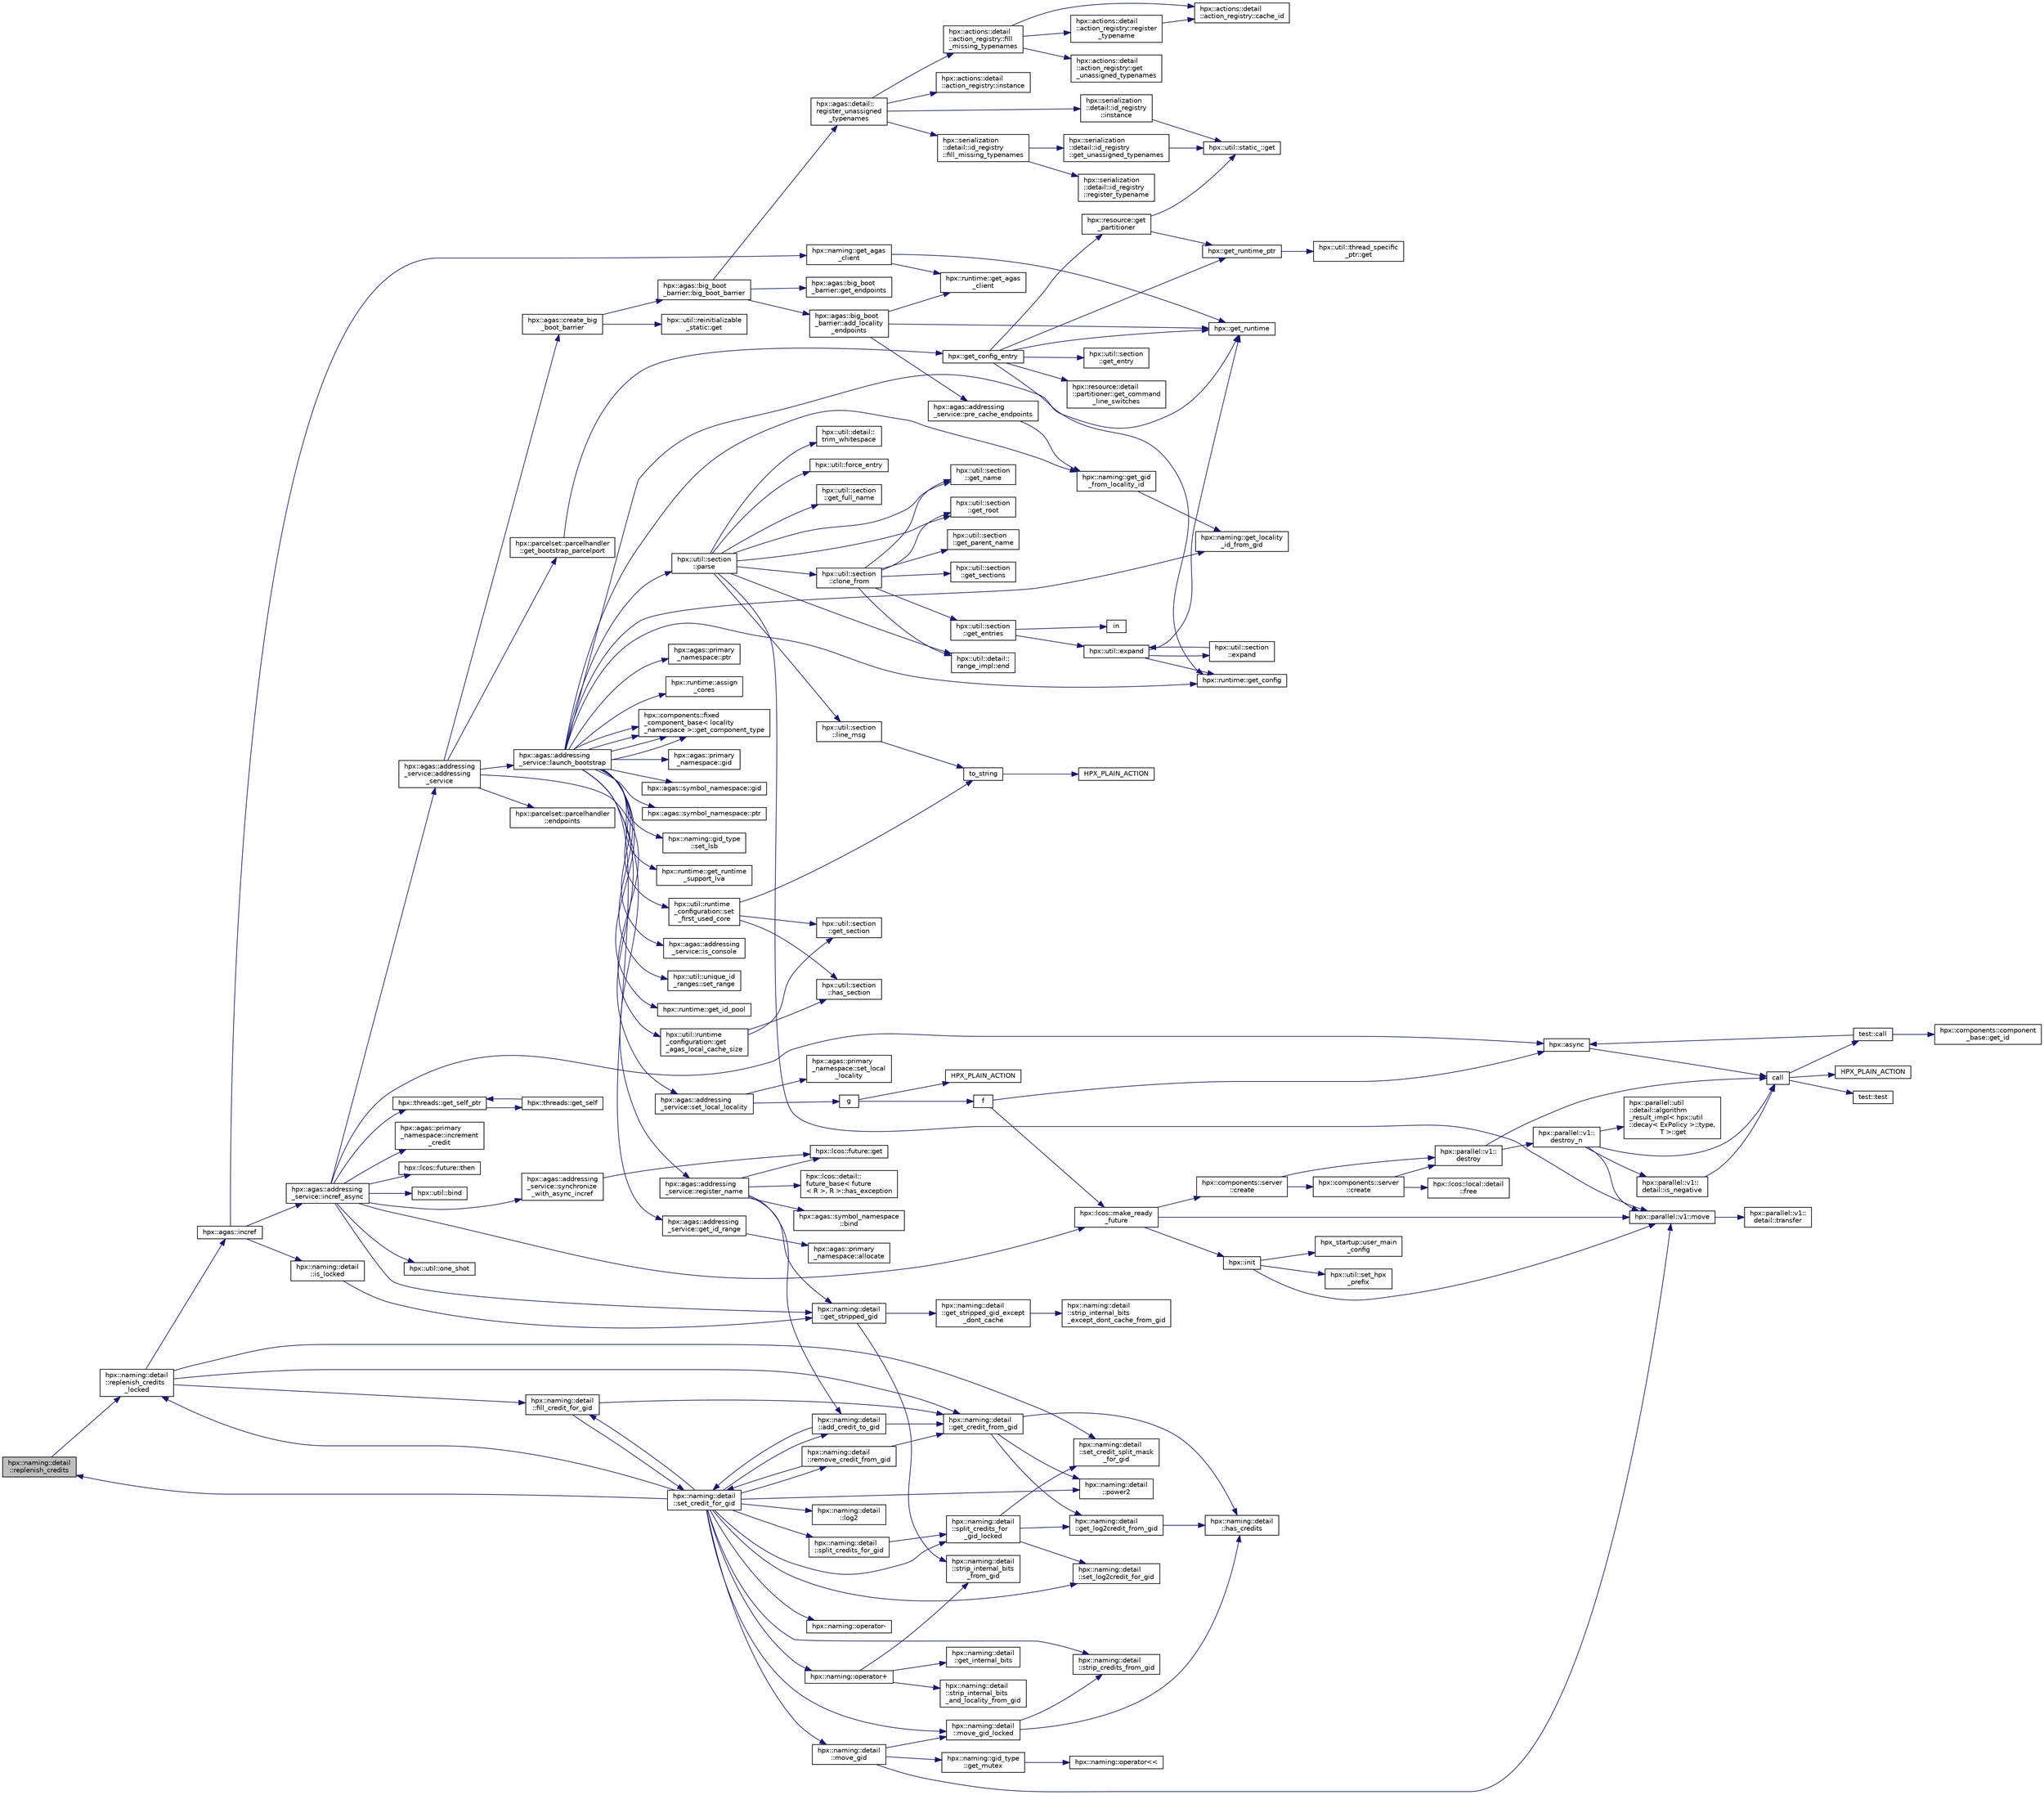 digraph "hpx::naming::detail::replenish_credits"
{
  edge [fontname="Helvetica",fontsize="10",labelfontname="Helvetica",labelfontsize="10"];
  node [fontname="Helvetica",fontsize="10",shape=record];
  rankdir="LR";
  Node2553 [label="hpx::naming::detail\l::replenish_credits",height=0.2,width=0.4,color="black", fillcolor="grey75", style="filled", fontcolor="black"];
  Node2553 -> Node2554 [color="midnightblue",fontsize="10",style="solid",fontname="Helvetica"];
  Node2554 [label="hpx::naming::detail\l::replenish_credits\l_locked",height=0.2,width=0.4,color="black", fillcolor="white", style="filled",URL="$d5/d18/namespacehpx_1_1naming_1_1detail.html#a011ed4fa9a2f4d4319adc54943fa03d6"];
  Node2554 -> Node2555 [color="midnightblue",fontsize="10",style="solid",fontname="Helvetica"];
  Node2555 [label="hpx::naming::detail\l::get_credit_from_gid",height=0.2,width=0.4,color="black", fillcolor="white", style="filled",URL="$d5/d18/namespacehpx_1_1naming_1_1detail.html#ae3d27efe8c838d79e29020ed7c9fa25f"];
  Node2555 -> Node2556 [color="midnightblue",fontsize="10",style="solid",fontname="Helvetica"];
  Node2556 [label="hpx::naming::detail\l::has_credits",height=0.2,width=0.4,color="black", fillcolor="white", style="filled",URL="$d5/d18/namespacehpx_1_1naming_1_1detail.html#afb823cf706d95f298c25af22fe39653b"];
  Node2555 -> Node2557 [color="midnightblue",fontsize="10",style="solid",fontname="Helvetica"];
  Node2557 [label="hpx::naming::detail\l::power2",height=0.2,width=0.4,color="black", fillcolor="white", style="filled",URL="$d5/d18/namespacehpx_1_1naming_1_1detail.html#a084e318ac378f38778c0696da8cbdaac"];
  Node2555 -> Node2558 [color="midnightblue",fontsize="10",style="solid",fontname="Helvetica"];
  Node2558 [label="hpx::naming::detail\l::get_log2credit_from_gid",height=0.2,width=0.4,color="black", fillcolor="white", style="filled",URL="$d5/d18/namespacehpx_1_1naming_1_1detail.html#a65b5a75f9576e0c15d372d20f0ed37d0"];
  Node2558 -> Node2556 [color="midnightblue",fontsize="10",style="solid",fontname="Helvetica"];
  Node2554 -> Node2559 [color="midnightblue",fontsize="10",style="solid",fontname="Helvetica"];
  Node2559 [label="hpx::naming::detail\l::fill_credit_for_gid",height=0.2,width=0.4,color="black", fillcolor="white", style="filled",URL="$d5/d18/namespacehpx_1_1naming_1_1detail.html#a3ec890e6a5b5c8fbd21b11dfe7e50352"];
  Node2559 -> Node2555 [color="midnightblue",fontsize="10",style="solid",fontname="Helvetica"];
  Node2559 -> Node2560 [color="midnightblue",fontsize="10",style="solid",fontname="Helvetica"];
  Node2560 [label="hpx::naming::detail\l::set_credit_for_gid",height=0.2,width=0.4,color="black", fillcolor="white", style="filled",URL="$d5/d18/namespacehpx_1_1naming_1_1detail.html#a87703193ff814a4e1c912e98e655ec51"];
  Node2560 -> Node2561 [color="midnightblue",fontsize="10",style="solid",fontname="Helvetica"];
  Node2561 [label="hpx::naming::detail\l::log2",height=0.2,width=0.4,color="black", fillcolor="white", style="filled",URL="$d5/d18/namespacehpx_1_1naming_1_1detail.html#a10b972e46f78f4f24d7843d6f8554b5b"];
  Node2560 -> Node2557 [color="midnightblue",fontsize="10",style="solid",fontname="Helvetica"];
  Node2560 -> Node2562 [color="midnightblue",fontsize="10",style="solid",fontname="Helvetica"];
  Node2562 [label="hpx::naming::detail\l::set_log2credit_for_gid",height=0.2,width=0.4,color="black", fillcolor="white", style="filled",URL="$d5/d18/namespacehpx_1_1naming_1_1detail.html#ac466e44115ff62134192cea0735b147e"];
  Node2560 -> Node2563 [color="midnightblue",fontsize="10",style="solid",fontname="Helvetica"];
  Node2563 [label="hpx::naming::detail\l::strip_credits_from_gid",height=0.2,width=0.4,color="black", fillcolor="white", style="filled",URL="$d5/d18/namespacehpx_1_1naming_1_1detail.html#a422b12b60e5f7844b224dd68cf8cae8e"];
  Node2560 -> Node2564 [color="midnightblue",fontsize="10",style="solid",fontname="Helvetica"];
  Node2564 [label="hpx::naming::detail\l::add_credit_to_gid",height=0.2,width=0.4,color="black", fillcolor="white", style="filled",URL="$d5/d18/namespacehpx_1_1naming_1_1detail.html#ab13848a91587535a393be4def980e832"];
  Node2564 -> Node2555 [color="midnightblue",fontsize="10",style="solid",fontname="Helvetica"];
  Node2564 -> Node2560 [color="midnightblue",fontsize="10",style="solid",fontname="Helvetica"];
  Node2560 -> Node2565 [color="midnightblue",fontsize="10",style="solid",fontname="Helvetica"];
  Node2565 [label="hpx::naming::detail\l::remove_credit_from_gid",height=0.2,width=0.4,color="black", fillcolor="white", style="filled",URL="$d5/d18/namespacehpx_1_1naming_1_1detail.html#a3ccb4b028c2c757c0fabdfe58ac07e47"];
  Node2565 -> Node2555 [color="midnightblue",fontsize="10",style="solid",fontname="Helvetica"];
  Node2565 -> Node2560 [color="midnightblue",fontsize="10",style="solid",fontname="Helvetica"];
  Node2560 -> Node2559 [color="midnightblue",fontsize="10",style="solid",fontname="Helvetica"];
  Node2560 -> Node2566 [color="midnightblue",fontsize="10",style="solid",fontname="Helvetica"];
  Node2566 [label="hpx::naming::detail\l::move_gid",height=0.2,width=0.4,color="black", fillcolor="white", style="filled",URL="$d5/d18/namespacehpx_1_1naming_1_1detail.html#aade6b5eb4f9361377b0a427cd8bffdca"];
  Node2566 -> Node2567 [color="midnightblue",fontsize="10",style="solid",fontname="Helvetica"];
  Node2567 [label="hpx::naming::gid_type\l::get_mutex",height=0.2,width=0.4,color="black", fillcolor="white", style="filled",URL="$d3/d67/structhpx_1_1naming_1_1gid__type.html#a25f1f7d247b4ec6e77e577400bbbc18f"];
  Node2567 -> Node2568 [color="midnightblue",fontsize="10",style="solid",fontname="Helvetica"];
  Node2568 [label="hpx::naming::operator\<\<",height=0.2,width=0.4,color="black", fillcolor="white", style="filled",URL="$d4/dc9/namespacehpx_1_1naming.html#ad9103d927583be9fcc218e045ad2a6e6"];
  Node2566 -> Node2569 [color="midnightblue",fontsize="10",style="solid",fontname="Helvetica"];
  Node2569 [label="hpx::naming::detail\l::move_gid_locked",height=0.2,width=0.4,color="black", fillcolor="white", style="filled",URL="$d5/d18/namespacehpx_1_1naming_1_1detail.html#ade50f3a7ea7970594a107017d9781f45"];
  Node2569 -> Node2556 [color="midnightblue",fontsize="10",style="solid",fontname="Helvetica"];
  Node2569 -> Node2563 [color="midnightblue",fontsize="10",style="solid",fontname="Helvetica"];
  Node2566 -> Node2570 [color="midnightblue",fontsize="10",style="solid",fontname="Helvetica"];
  Node2570 [label="hpx::parallel::v1::move",height=0.2,width=0.4,color="black", fillcolor="white", style="filled",URL="$db/db9/namespacehpx_1_1parallel_1_1v1.html#aa7c4ede081ce786c9d1eb1adff495cfc"];
  Node2570 -> Node2571 [color="midnightblue",fontsize="10",style="solid",fontname="Helvetica"];
  Node2571 [label="hpx::parallel::v1::\ldetail::transfer",height=0.2,width=0.4,color="black", fillcolor="white", style="filled",URL="$d2/ddd/namespacehpx_1_1parallel_1_1v1_1_1detail.html#ab1b56a05e1885ca7cc7ffa1804dd2f3c"];
  Node2560 -> Node2569 [color="midnightblue",fontsize="10",style="solid",fontname="Helvetica"];
  Node2560 -> Node2553 [color="midnightblue",fontsize="10",style="solid",fontname="Helvetica"];
  Node2560 -> Node2554 [color="midnightblue",fontsize="10",style="solid",fontname="Helvetica"];
  Node2560 -> Node2572 [color="midnightblue",fontsize="10",style="solid",fontname="Helvetica"];
  Node2572 [label="hpx::naming::detail\l::split_credits_for_gid",height=0.2,width=0.4,color="black", fillcolor="white", style="filled",URL="$d5/d18/namespacehpx_1_1naming_1_1detail.html#ab2f9863a9fdf1ca9b7990f6005b912be"];
  Node2572 -> Node2573 [color="midnightblue",fontsize="10",style="solid",fontname="Helvetica"];
  Node2573 [label="hpx::naming::detail\l::split_credits_for\l_gid_locked",height=0.2,width=0.4,color="black", fillcolor="white", style="filled",URL="$d5/d18/namespacehpx_1_1naming_1_1detail.html#a66dfb706e0b0fe738646b762b2b5403b"];
  Node2573 -> Node2558 [color="midnightblue",fontsize="10",style="solid",fontname="Helvetica"];
  Node2573 -> Node2562 [color="midnightblue",fontsize="10",style="solid",fontname="Helvetica"];
  Node2573 -> Node2574 [color="midnightblue",fontsize="10",style="solid",fontname="Helvetica"];
  Node2574 [label="hpx::naming::detail\l::set_credit_split_mask\l_for_gid",height=0.2,width=0.4,color="black", fillcolor="white", style="filled",URL="$d5/d18/namespacehpx_1_1naming_1_1detail.html#a514fb4fd603d267bd438c27ea2fb1e7d"];
  Node2560 -> Node2573 [color="midnightblue",fontsize="10",style="solid",fontname="Helvetica"];
  Node2560 -> Node2575 [color="midnightblue",fontsize="10",style="solid",fontname="Helvetica"];
  Node2575 [label="hpx::naming::operator+",height=0.2,width=0.4,color="black", fillcolor="white", style="filled",URL="$d4/dc9/namespacehpx_1_1naming.html#a6c9fa9568261a3b3fe63b13ecc15d928"];
  Node2575 -> Node2576 [color="midnightblue",fontsize="10",style="solid",fontname="Helvetica"];
  Node2576 [label="hpx::naming::detail\l::get_internal_bits",height=0.2,width=0.4,color="black", fillcolor="white", style="filled",URL="$d5/d18/namespacehpx_1_1naming_1_1detail.html#aa8ae6c0e2110d45ea7deb7874f447860"];
  Node2575 -> Node2577 [color="midnightblue",fontsize="10",style="solid",fontname="Helvetica"];
  Node2577 [label="hpx::naming::detail\l::strip_internal_bits\l_from_gid",height=0.2,width=0.4,color="black", fillcolor="white", style="filled",URL="$d5/d18/namespacehpx_1_1naming_1_1detail.html#a95cca4d4bc82a9da3e804b225b03dfaf"];
  Node2575 -> Node2578 [color="midnightblue",fontsize="10",style="solid",fontname="Helvetica"];
  Node2578 [label="hpx::naming::detail\l::strip_internal_bits\l_and_locality_from_gid",height=0.2,width=0.4,color="black", fillcolor="white", style="filled",URL="$d5/d18/namespacehpx_1_1naming_1_1detail.html#ab1bd7017282cf07702a1ab3746c6a3ec"];
  Node2560 -> Node2579 [color="midnightblue",fontsize="10",style="solid",fontname="Helvetica"];
  Node2579 [label="hpx::naming::operator-",height=0.2,width=0.4,color="black", fillcolor="white", style="filled",URL="$d4/dc9/namespacehpx_1_1naming.html#ae025c74c340eec07415cb2d8de8e4fc6"];
  Node2554 -> Node2574 [color="midnightblue",fontsize="10",style="solid",fontname="Helvetica"];
  Node2554 -> Node2580 [color="midnightblue",fontsize="10",style="solid",fontname="Helvetica"];
  Node2580 [label="hpx::agas::incref",height=0.2,width=0.4,color="black", fillcolor="white", style="filled",URL="$dc/d54/namespacehpx_1_1agas.html#aad81d2ea721c1a5692e243ef07bf164f"];
  Node2580 -> Node2581 [color="midnightblue",fontsize="10",style="solid",fontname="Helvetica"];
  Node2581 [label="hpx::naming::detail\l::is_locked",height=0.2,width=0.4,color="black", fillcolor="white", style="filled",URL="$d5/d18/namespacehpx_1_1naming_1_1detail.html#a721ab5a11bd11a37b0c905ea3fe0a6d7"];
  Node2581 -> Node2582 [color="midnightblue",fontsize="10",style="solid",fontname="Helvetica"];
  Node2582 [label="hpx::naming::detail\l::get_stripped_gid",height=0.2,width=0.4,color="black", fillcolor="white", style="filled",URL="$d5/d18/namespacehpx_1_1naming_1_1detail.html#ad3a849cb7ebd5dccf9aefadccc21dd89"];
  Node2582 -> Node2577 [color="midnightblue",fontsize="10",style="solid",fontname="Helvetica"];
  Node2582 -> Node2583 [color="midnightblue",fontsize="10",style="solid",fontname="Helvetica"];
  Node2583 [label="hpx::naming::detail\l::get_stripped_gid_except\l_dont_cache",height=0.2,width=0.4,color="black", fillcolor="white", style="filled",URL="$d5/d18/namespacehpx_1_1naming_1_1detail.html#a1ab848588112d0f7fac377a15692c9cc"];
  Node2583 -> Node2584 [color="midnightblue",fontsize="10",style="solid",fontname="Helvetica"];
  Node2584 [label="hpx::naming::detail\l::strip_internal_bits\l_except_dont_cache_from_gid",height=0.2,width=0.4,color="black", fillcolor="white", style="filled",URL="$d5/d18/namespacehpx_1_1naming_1_1detail.html#aabeb51a92376c6bfb9cf31bf9ff0c4cc"];
  Node2580 -> Node2585 [color="midnightblue",fontsize="10",style="solid",fontname="Helvetica"];
  Node2585 [label="hpx::naming::get_agas\l_client",height=0.2,width=0.4,color="black", fillcolor="white", style="filled",URL="$d4/dc9/namespacehpx_1_1naming.html#a0408fffd5d34b620712a801b0ae3b032"];
  Node2585 -> Node2586 [color="midnightblue",fontsize="10",style="solid",fontname="Helvetica"];
  Node2586 [label="hpx::get_runtime",height=0.2,width=0.4,color="black", fillcolor="white", style="filled",URL="$d8/d83/namespacehpx.html#aef902cc6c7dd3b9fbadf34d1e850a070"];
  Node2585 -> Node2587 [color="midnightblue",fontsize="10",style="solid",fontname="Helvetica"];
  Node2587 [label="hpx::runtime::get_agas\l_client",height=0.2,width=0.4,color="black", fillcolor="white", style="filled",URL="$d0/d7b/classhpx_1_1runtime.html#aeb5dddd30d6b9861669af8ad44d1a96a"];
  Node2580 -> Node2588 [color="midnightblue",fontsize="10",style="solid",fontname="Helvetica"];
  Node2588 [label="hpx::agas::addressing\l_service::incref_async",height=0.2,width=0.4,color="black", fillcolor="white", style="filled",URL="$db/d58/structhpx_1_1agas_1_1addressing__service.html#adae9df2634cf648f129f203c3678c1c1",tooltip="Increment the global reference count for the given id. "];
  Node2588 -> Node2582 [color="midnightblue",fontsize="10",style="solid",fontname="Helvetica"];
  Node2588 -> Node2589 [color="midnightblue",fontsize="10",style="solid",fontname="Helvetica"];
  Node2589 [label="hpx::threads::get_self_ptr",height=0.2,width=0.4,color="black", fillcolor="white", style="filled",URL="$d7/d28/namespacehpx_1_1threads.html#a22877ae347ad884cde3a51397dad6c53"];
  Node2589 -> Node2590 [color="midnightblue",fontsize="10",style="solid",fontname="Helvetica"];
  Node2590 [label="hpx::threads::get_self",height=0.2,width=0.4,color="black", fillcolor="white", style="filled",URL="$d7/d28/namespacehpx_1_1threads.html#a07daf4d6d29233f20d66d41ab7b5b8e8"];
  Node2590 -> Node2589 [color="midnightblue",fontsize="10",style="solid",fontname="Helvetica"];
  Node2588 -> Node2591 [color="midnightblue",fontsize="10",style="solid",fontname="Helvetica"];
  Node2591 [label="hpx::agas::addressing\l_service::addressing\l_service",height=0.2,width=0.4,color="black", fillcolor="white", style="filled",URL="$db/d58/structhpx_1_1agas_1_1addressing__service.html#a4cd885b12c530009f44f7372c197d54f"];
  Node2591 -> Node2592 [color="midnightblue",fontsize="10",style="solid",fontname="Helvetica"];
  Node2592 [label="hpx::util::runtime\l_configuration::get\l_agas_local_cache_size",height=0.2,width=0.4,color="black", fillcolor="white", style="filled",URL="$d8/d70/classhpx_1_1util_1_1runtime__configuration.html#a5fc409d10bc5e063fde7992fb2d8eefe"];
  Node2592 -> Node2593 [color="midnightblue",fontsize="10",style="solid",fontname="Helvetica"];
  Node2593 [label="hpx::util::section\l::has_section",height=0.2,width=0.4,color="black", fillcolor="white", style="filled",URL="$dd/de4/classhpx_1_1util_1_1section.html#a2ef0091925e5c2e3fda235bff644cdb4"];
  Node2592 -> Node2594 [color="midnightblue",fontsize="10",style="solid",fontname="Helvetica"];
  Node2594 [label="hpx::util::section\l::get_section",height=0.2,width=0.4,color="black", fillcolor="white", style="filled",URL="$dd/de4/classhpx_1_1util_1_1section.html#a3506cc01fb5453b2176f4747352c5517"];
  Node2591 -> Node2595 [color="midnightblue",fontsize="10",style="solid",fontname="Helvetica"];
  Node2595 [label="hpx::parcelset::parcelhandler\l::get_bootstrap_parcelport",height=0.2,width=0.4,color="black", fillcolor="white", style="filled",URL="$d4/d2f/classhpx_1_1parcelset_1_1parcelhandler.html#aac412291f000080f2496f288b97b7859"];
  Node2595 -> Node2596 [color="midnightblue",fontsize="10",style="solid",fontname="Helvetica"];
  Node2596 [label="hpx::get_config_entry",height=0.2,width=0.4,color="black", fillcolor="white", style="filled",URL="$d8/d83/namespacehpx.html#a097240e6744bc8905f708932da401835",tooltip="Retrieve the string value of a configuration entry given by key. "];
  Node2596 -> Node2597 [color="midnightblue",fontsize="10",style="solid",fontname="Helvetica"];
  Node2597 [label="hpx::get_runtime_ptr",height=0.2,width=0.4,color="black", fillcolor="white", style="filled",URL="$d8/d83/namespacehpx.html#af29daf2bb3e01b4d6495a1742b6cce64"];
  Node2597 -> Node2598 [color="midnightblue",fontsize="10",style="solid",fontname="Helvetica"];
  Node2598 [label="hpx::util::thread_specific\l_ptr::get",height=0.2,width=0.4,color="black", fillcolor="white", style="filled",URL="$d4/d4c/structhpx_1_1util_1_1thread__specific__ptr.html#a3b27d8520710478aa41d1f74206bdba9"];
  Node2596 -> Node2586 [color="midnightblue",fontsize="10",style="solid",fontname="Helvetica"];
  Node2596 -> Node2599 [color="midnightblue",fontsize="10",style="solid",fontname="Helvetica"];
  Node2599 [label="hpx::runtime::get_config",height=0.2,width=0.4,color="black", fillcolor="white", style="filled",URL="$d0/d7b/classhpx_1_1runtime.html#a0bfe0241e54b1fe1dd4ec181d944de43",tooltip="access configuration information "];
  Node2596 -> Node2600 [color="midnightblue",fontsize="10",style="solid",fontname="Helvetica"];
  Node2600 [label="hpx::util::section\l::get_entry",height=0.2,width=0.4,color="black", fillcolor="white", style="filled",URL="$dd/de4/classhpx_1_1util_1_1section.html#a02ac2ca2a4490347405dec03df46af88"];
  Node2596 -> Node2601 [color="midnightblue",fontsize="10",style="solid",fontname="Helvetica"];
  Node2601 [label="hpx::resource::get\l_partitioner",height=0.2,width=0.4,color="black", fillcolor="white", style="filled",URL="$dd/da5/namespacehpx_1_1resource.html#af91354c369d9a22a00581d6b6da7d0ee"];
  Node2601 -> Node2602 [color="midnightblue",fontsize="10",style="solid",fontname="Helvetica"];
  Node2602 [label="hpx::util::static_::get",height=0.2,width=0.4,color="black", fillcolor="white", style="filled",URL="$d3/dbb/structhpx_1_1util_1_1static__.html#a2967c633948a3bf17a3b5405ef5a8318"];
  Node2601 -> Node2597 [color="midnightblue",fontsize="10",style="solid",fontname="Helvetica"];
  Node2596 -> Node2603 [color="midnightblue",fontsize="10",style="solid",fontname="Helvetica"];
  Node2603 [label="hpx::resource::detail\l::partitioner::get_command\l_line_switches",height=0.2,width=0.4,color="black", fillcolor="white", style="filled",URL="$d0/dab/classhpx_1_1resource_1_1detail_1_1partitioner.html#a16fe01dd59b2c89bd556788b5713522e"];
  Node2591 -> Node2604 [color="midnightblue",fontsize="10",style="solid",fontname="Helvetica"];
  Node2604 [label="hpx::agas::create_big\l_boot_barrier",height=0.2,width=0.4,color="black", fillcolor="white", style="filled",URL="$dc/d54/namespacehpx_1_1agas.html#a272f64deb448ea9613501a5b3458a57f"];
  Node2604 -> Node2605 [color="midnightblue",fontsize="10",style="solid",fontname="Helvetica"];
  Node2605 [label="hpx::util::reinitializable\l_static::get",height=0.2,width=0.4,color="black", fillcolor="white", style="filled",URL="$d2/db7/structhpx_1_1util_1_1reinitializable__static.html#a2c616d22a193ed9d3b0b58d4203b3809"];
  Node2604 -> Node2606 [color="midnightblue",fontsize="10",style="solid",fontname="Helvetica"];
  Node2606 [label="hpx::agas::big_boot\l_barrier::big_boot_barrier",height=0.2,width=0.4,color="black", fillcolor="white", style="filled",URL="$d8/db6/structhpx_1_1agas_1_1big__boot__barrier.html#ab00f39b77e1ae054dddeab796ac49a07"];
  Node2606 -> Node2607 [color="midnightblue",fontsize="10",style="solid",fontname="Helvetica"];
  Node2607 [label="hpx::agas::detail::\lregister_unassigned\l_typenames",height=0.2,width=0.4,color="black", fillcolor="white", style="filled",URL="$dd/dd0/namespacehpx_1_1agas_1_1detail.html#a69a4d9fbe321b26f2eeeacaae98c05bb"];
  Node2607 -> Node2608 [color="midnightblue",fontsize="10",style="solid",fontname="Helvetica"];
  Node2608 [label="hpx::serialization\l::detail::id_registry\l::instance",height=0.2,width=0.4,color="black", fillcolor="white", style="filled",URL="$dc/d9a/classhpx_1_1serialization_1_1detail_1_1id__registry.html#ab5118609f28337b2a71e7ac63399a2dc"];
  Node2608 -> Node2602 [color="midnightblue",fontsize="10",style="solid",fontname="Helvetica"];
  Node2607 -> Node2609 [color="midnightblue",fontsize="10",style="solid",fontname="Helvetica"];
  Node2609 [label="hpx::serialization\l::detail::id_registry\l::fill_missing_typenames",height=0.2,width=0.4,color="black", fillcolor="white", style="filled",URL="$dc/d9a/classhpx_1_1serialization_1_1detail_1_1id__registry.html#a80cd98a900de5a5347cf51ab710ed1be"];
  Node2609 -> Node2610 [color="midnightblue",fontsize="10",style="solid",fontname="Helvetica"];
  Node2610 [label="hpx::serialization\l::detail::id_registry\l::get_unassigned_typenames",height=0.2,width=0.4,color="black", fillcolor="white", style="filled",URL="$dc/d9a/classhpx_1_1serialization_1_1detail_1_1id__registry.html#a667f38001517e0031e3421b1f6719baf"];
  Node2610 -> Node2602 [color="midnightblue",fontsize="10",style="solid",fontname="Helvetica"];
  Node2609 -> Node2611 [color="midnightblue",fontsize="10",style="solid",fontname="Helvetica"];
  Node2611 [label="hpx::serialization\l::detail::id_registry\l::register_typename",height=0.2,width=0.4,color="black", fillcolor="white", style="filled",URL="$dc/d9a/classhpx_1_1serialization_1_1detail_1_1id__registry.html#a3ecf46288bd104ca800605842a269fd6"];
  Node2607 -> Node2612 [color="midnightblue",fontsize="10",style="solid",fontname="Helvetica"];
  Node2612 [label="hpx::actions::detail\l::action_registry::instance",height=0.2,width=0.4,color="black", fillcolor="white", style="filled",URL="$d6/d07/structhpx_1_1actions_1_1detail_1_1action__registry.html#a4d8a8074f8a91fdc5a62e8067ef6472c"];
  Node2607 -> Node2613 [color="midnightblue",fontsize="10",style="solid",fontname="Helvetica"];
  Node2613 [label="hpx::actions::detail\l::action_registry::fill\l_missing_typenames",height=0.2,width=0.4,color="black", fillcolor="white", style="filled",URL="$d6/d07/structhpx_1_1actions_1_1detail_1_1action__registry.html#ad0b2659af6636d76d4b39d64eac81e3c"];
  Node2613 -> Node2614 [color="midnightblue",fontsize="10",style="solid",fontname="Helvetica"];
  Node2614 [label="hpx::actions::detail\l::action_registry::get\l_unassigned_typenames",height=0.2,width=0.4,color="black", fillcolor="white", style="filled",URL="$d6/d07/structhpx_1_1actions_1_1detail_1_1action__registry.html#a5216619c74ba5ee2d7a82626fe3f42cd"];
  Node2613 -> Node2615 [color="midnightblue",fontsize="10",style="solid",fontname="Helvetica"];
  Node2615 [label="hpx::actions::detail\l::action_registry::register\l_typename",height=0.2,width=0.4,color="black", fillcolor="white", style="filled",URL="$d6/d07/structhpx_1_1actions_1_1detail_1_1action__registry.html#a7352d14b8ad4d97a880c8ff247f0e04a"];
  Node2615 -> Node2616 [color="midnightblue",fontsize="10",style="solid",fontname="Helvetica"];
  Node2616 [label="hpx::actions::detail\l::action_registry::cache_id",height=0.2,width=0.4,color="black", fillcolor="white", style="filled",URL="$d6/d07/structhpx_1_1actions_1_1detail_1_1action__registry.html#a241539d91aa05a0cb41e6949b4f7ffb6"];
  Node2613 -> Node2616 [color="midnightblue",fontsize="10",style="solid",fontname="Helvetica"];
  Node2606 -> Node2617 [color="midnightblue",fontsize="10",style="solid",fontname="Helvetica"];
  Node2617 [label="hpx::agas::big_boot\l_barrier::add_locality\l_endpoints",height=0.2,width=0.4,color="black", fillcolor="white", style="filled",URL="$d8/db6/structhpx_1_1agas_1_1big__boot__barrier.html#aedb4d5066f5ee188b4b2e7476bde8f35"];
  Node2617 -> Node2586 [color="midnightblue",fontsize="10",style="solid",fontname="Helvetica"];
  Node2617 -> Node2587 [color="midnightblue",fontsize="10",style="solid",fontname="Helvetica"];
  Node2617 -> Node2618 [color="midnightblue",fontsize="10",style="solid",fontname="Helvetica"];
  Node2618 [label="hpx::agas::addressing\l_service::pre_cache_endpoints",height=0.2,width=0.4,color="black", fillcolor="white", style="filled",URL="$db/d58/structhpx_1_1agas_1_1addressing__service.html#a9384e7f70c49705ea11e55718c144ee4"];
  Node2618 -> Node2619 [color="midnightblue",fontsize="10",style="solid",fontname="Helvetica"];
  Node2619 [label="hpx::naming::get_gid\l_from_locality_id",height=0.2,width=0.4,color="black", fillcolor="white", style="filled",URL="$d4/dc9/namespacehpx_1_1naming.html#ae50a3ecdb5854b6a25a556ebc9830541"];
  Node2619 -> Node2620 [color="midnightblue",fontsize="10",style="solid",fontname="Helvetica"];
  Node2620 [label="hpx::naming::get_locality\l_id_from_gid",height=0.2,width=0.4,color="black", fillcolor="white", style="filled",URL="$d4/dc9/namespacehpx_1_1naming.html#a7fd43037784560bd04fda9b49e33529f"];
  Node2606 -> Node2621 [color="midnightblue",fontsize="10",style="solid",fontname="Helvetica"];
  Node2621 [label="hpx::agas::big_boot\l_barrier::get_endpoints",height=0.2,width=0.4,color="black", fillcolor="white", style="filled",URL="$d8/db6/structhpx_1_1agas_1_1big__boot__barrier.html#a019606b912a47e77062cd7de28adb428"];
  Node2591 -> Node2622 [color="midnightblue",fontsize="10",style="solid",fontname="Helvetica"];
  Node2622 [label="hpx::parcelset::parcelhandler\l::endpoints",height=0.2,width=0.4,color="black", fillcolor="white", style="filled",URL="$d4/d2f/classhpx_1_1parcelset_1_1parcelhandler.html#a7a79973ee047c9a655e7517b89d78558",tooltip="return the endpoints associated with this parcelhandler "];
  Node2591 -> Node2623 [color="midnightblue",fontsize="10",style="solid",fontname="Helvetica"];
  Node2623 [label="hpx::agas::addressing\l_service::launch_bootstrap",height=0.2,width=0.4,color="black", fillcolor="white", style="filled",URL="$db/d58/structhpx_1_1agas_1_1addressing__service.html#a664380be3597d3ca31677b2ae5800e76"];
  Node2623 -> Node2624 [color="midnightblue",fontsize="10",style="solid",fontname="Helvetica"];
  Node2624 [label="hpx::agas::primary\l_namespace::ptr",height=0.2,width=0.4,color="black", fillcolor="white", style="filled",URL="$d1/d43/structhpx_1_1agas_1_1primary__namespace.html#a977601f2c79f10b3aef3db56fb3aad0d"];
  Node2623 -> Node2586 [color="midnightblue",fontsize="10",style="solid",fontname="Helvetica"];
  Node2623 -> Node2619 [color="midnightblue",fontsize="10",style="solid",fontname="Helvetica"];
  Node2623 -> Node2625 [color="midnightblue",fontsize="10",style="solid",fontname="Helvetica"];
  Node2625 [label="hpx::agas::addressing\l_service::set_local_locality",height=0.2,width=0.4,color="black", fillcolor="white", style="filled",URL="$db/d58/structhpx_1_1agas_1_1addressing__service.html#a262a9982f31caacd5c605b643f2cc081"];
  Node2625 -> Node2626 [color="midnightblue",fontsize="10",style="solid",fontname="Helvetica"];
  Node2626 [label="g",height=0.2,width=0.4,color="black", fillcolor="white", style="filled",URL="$da/d17/cxx11__noexcept_8cpp.html#a96f5ebe659f57f5faa7343c54f8ea39a"];
  Node2626 -> Node2627 [color="midnightblue",fontsize="10",style="solid",fontname="Helvetica"];
  Node2627 [label="f",height=0.2,width=0.4,color="black", fillcolor="white", style="filled",URL="$d4/d13/async__unwrap__1037_8cpp.html#a02a6b0b4f77af9f69a841dc8262b0cd0"];
  Node2627 -> Node2628 [color="midnightblue",fontsize="10",style="solid",fontname="Helvetica"];
  Node2628 [label="hpx::async",height=0.2,width=0.4,color="black", fillcolor="white", style="filled",URL="$d8/d83/namespacehpx.html#acb7d8e37b73b823956ce144f9a57eaa4"];
  Node2628 -> Node2629 [color="midnightblue",fontsize="10",style="solid",fontname="Helvetica"];
  Node2629 [label="call",height=0.2,width=0.4,color="black", fillcolor="white", style="filled",URL="$d2/d67/promise__1620_8cpp.html#a58357f0b82bc761e1d0b9091ed563a70"];
  Node2629 -> Node2630 [color="midnightblue",fontsize="10",style="solid",fontname="Helvetica"];
  Node2630 [label="test::test",height=0.2,width=0.4,color="black", fillcolor="white", style="filled",URL="$d8/d89/structtest.html#ab42d5ece712d716b04cb3f686f297a26"];
  Node2629 -> Node2631 [color="midnightblue",fontsize="10",style="solid",fontname="Helvetica"];
  Node2631 [label="HPX_PLAIN_ACTION",height=0.2,width=0.4,color="black", fillcolor="white", style="filled",URL="$d2/d67/promise__1620_8cpp.html#ab96aab827a4b1fcaf66cfe0ba83fef23"];
  Node2629 -> Node2632 [color="midnightblue",fontsize="10",style="solid",fontname="Helvetica"];
  Node2632 [label="test::call",height=0.2,width=0.4,color="black", fillcolor="white", style="filled",URL="$d8/d89/structtest.html#aeb29e7ed6518b9426ccf1344c52620ae"];
  Node2632 -> Node2628 [color="midnightblue",fontsize="10",style="solid",fontname="Helvetica"];
  Node2632 -> Node2633 [color="midnightblue",fontsize="10",style="solid",fontname="Helvetica"];
  Node2633 [label="hpx::components::component\l_base::get_id",height=0.2,width=0.4,color="black", fillcolor="white", style="filled",URL="$d2/de6/classhpx_1_1components_1_1component__base.html#a4c8fd93514039bdf01c48d66d82b19cd"];
  Node2627 -> Node2634 [color="midnightblue",fontsize="10",style="solid",fontname="Helvetica"];
  Node2634 [label="hpx::lcos::make_ready\l_future",height=0.2,width=0.4,color="black", fillcolor="white", style="filled",URL="$d2/dc9/namespacehpx_1_1lcos.html#a42997564ddfde91d475b8a2cea8f53e4"];
  Node2634 -> Node2635 [color="midnightblue",fontsize="10",style="solid",fontname="Helvetica"];
  Node2635 [label="hpx::init",height=0.2,width=0.4,color="black", fillcolor="white", style="filled",URL="$d8/d83/namespacehpx.html#a3c694ea960b47c56b33351ba16e3d76b",tooltip="Main entry point for launching the HPX runtime system. "];
  Node2635 -> Node2636 [color="midnightblue",fontsize="10",style="solid",fontname="Helvetica"];
  Node2636 [label="hpx::util::set_hpx\l_prefix",height=0.2,width=0.4,color="black", fillcolor="white", style="filled",URL="$df/dad/namespacehpx_1_1util.html#ae40a23c1ba0a48d9304dcf717a95793e"];
  Node2635 -> Node2637 [color="midnightblue",fontsize="10",style="solid",fontname="Helvetica"];
  Node2637 [label="hpx_startup::user_main\l_config",height=0.2,width=0.4,color="black", fillcolor="white", style="filled",URL="$d3/dd2/namespacehpx__startup.html#aaac571d88bd3912a4225a23eb3261637"];
  Node2635 -> Node2570 [color="midnightblue",fontsize="10",style="solid",fontname="Helvetica"];
  Node2634 -> Node2638 [color="midnightblue",fontsize="10",style="solid",fontname="Helvetica"];
  Node2638 [label="hpx::components::server\l::create",height=0.2,width=0.4,color="black", fillcolor="white", style="filled",URL="$d2/da2/namespacehpx_1_1components_1_1server.html#ac776c89f3d68ceb910e8cee9fa937ab4",tooltip="Create arrays of components using their default constructor. "];
  Node2638 -> Node2639 [color="midnightblue",fontsize="10",style="solid",fontname="Helvetica"];
  Node2639 [label="hpx::components::server\l::create",height=0.2,width=0.4,color="black", fillcolor="white", style="filled",URL="$d2/da2/namespacehpx_1_1components_1_1server.html#a77d26de181c97b444565e230577981bd"];
  Node2639 -> Node2640 [color="midnightblue",fontsize="10",style="solid",fontname="Helvetica"];
  Node2640 [label="hpx::lcos::local::detail\l::free",height=0.2,width=0.4,color="black", fillcolor="white", style="filled",URL="$d4/dcb/namespacehpx_1_1lcos_1_1local_1_1detail.html#a55a940f019734e9bb045dc123cd80e48"];
  Node2639 -> Node2641 [color="midnightblue",fontsize="10",style="solid",fontname="Helvetica"];
  Node2641 [label="hpx::parallel::v1::\ldestroy",height=0.2,width=0.4,color="black", fillcolor="white", style="filled",URL="$db/db9/namespacehpx_1_1parallel_1_1v1.html#acf303558375048e8a7cc9a2c2e09477f"];
  Node2641 -> Node2629 [color="midnightblue",fontsize="10",style="solid",fontname="Helvetica"];
  Node2641 -> Node2642 [color="midnightblue",fontsize="10",style="solid",fontname="Helvetica"];
  Node2642 [label="hpx::parallel::v1::\ldestroy_n",height=0.2,width=0.4,color="black", fillcolor="white", style="filled",URL="$db/db9/namespacehpx_1_1parallel_1_1v1.html#a71d0691132a300690163f5636bcd5bd3"];
  Node2642 -> Node2643 [color="midnightblue",fontsize="10",style="solid",fontname="Helvetica"];
  Node2643 [label="hpx::parallel::v1::\ldetail::is_negative",height=0.2,width=0.4,color="black", fillcolor="white", style="filled",URL="$d2/ddd/namespacehpx_1_1parallel_1_1v1_1_1detail.html#adf2e40fc4b20ad0fd442ee3118a4d527"];
  Node2643 -> Node2629 [color="midnightblue",fontsize="10",style="solid",fontname="Helvetica"];
  Node2642 -> Node2644 [color="midnightblue",fontsize="10",style="solid",fontname="Helvetica"];
  Node2644 [label="hpx::parallel::util\l::detail::algorithm\l_result_impl\< hpx::util\l::decay\< ExPolicy \>::type,\l T \>::get",height=0.2,width=0.4,color="black", fillcolor="white", style="filled",URL="$d2/d42/structhpx_1_1parallel_1_1util_1_1detail_1_1algorithm__result__impl.html#ab5b051e8ec74eff5e0e62fd63f5d377e"];
  Node2642 -> Node2570 [color="midnightblue",fontsize="10",style="solid",fontname="Helvetica"];
  Node2642 -> Node2629 [color="midnightblue",fontsize="10",style="solid",fontname="Helvetica"];
  Node2638 -> Node2641 [color="midnightblue",fontsize="10",style="solid",fontname="Helvetica"];
  Node2634 -> Node2570 [color="midnightblue",fontsize="10",style="solid",fontname="Helvetica"];
  Node2626 -> Node2645 [color="midnightblue",fontsize="10",style="solid",fontname="Helvetica"];
  Node2645 [label="HPX_PLAIN_ACTION",height=0.2,width=0.4,color="black", fillcolor="white", style="filled",URL="$d4/d13/async__unwrap__1037_8cpp.html#ab5991a65409f0229f564e4935bd7b979"];
  Node2625 -> Node2646 [color="midnightblue",fontsize="10",style="solid",fontname="Helvetica"];
  Node2646 [label="hpx::agas::primary\l_namespace::set_local\l_locality",height=0.2,width=0.4,color="black", fillcolor="white", style="filled",URL="$d1/d43/structhpx_1_1agas_1_1primary__namespace.html#aef9509edfa957ff39e62a2963e7307a9"];
  Node2623 -> Node2647 [color="midnightblue",fontsize="10",style="solid",fontname="Helvetica"];
  Node2647 [label="hpx::runtime::assign\l_cores",height=0.2,width=0.4,color="black", fillcolor="white", style="filled",URL="$d0/d7b/classhpx_1_1runtime.html#ad18888b79a4c00c211acb866abf8c750"];
  Node2623 -> Node2599 [color="midnightblue",fontsize="10",style="solid",fontname="Helvetica"];
  Node2623 -> Node2648 [color="midnightblue",fontsize="10",style="solid",fontname="Helvetica"];
  Node2648 [label="hpx::util::runtime\l_configuration::set\l_first_used_core",height=0.2,width=0.4,color="black", fillcolor="white", style="filled",URL="$d8/d70/classhpx_1_1util_1_1runtime__configuration.html#af1c585ee36a9c0503a013faaa08ad398"];
  Node2648 -> Node2593 [color="midnightblue",fontsize="10",style="solid",fontname="Helvetica"];
  Node2648 -> Node2594 [color="midnightblue",fontsize="10",style="solid",fontname="Helvetica"];
  Node2648 -> Node2649 [color="midnightblue",fontsize="10",style="solid",fontname="Helvetica"];
  Node2649 [label="to_string",height=0.2,width=0.4,color="black", fillcolor="white", style="filled",URL="$d4/d2c/make__continuation__1615_8cpp.html#acbdae3e81403e1ffc527c18dc1cd51dd"];
  Node2649 -> Node2650 [color="midnightblue",fontsize="10",style="solid",fontname="Helvetica"];
  Node2650 [label="HPX_PLAIN_ACTION",height=0.2,width=0.4,color="black", fillcolor="white", style="filled",URL="$d4/d2c/make__continuation__1615_8cpp.html#a8b2f8a7c58b490fcb1260f36bac46541"];
  Node2623 -> Node2651 [color="midnightblue",fontsize="10",style="solid",fontname="Helvetica"];
  Node2651 [label="hpx::components::fixed\l_component_base\< locality\l_namespace \>::get_component_type",height=0.2,width=0.4,color="black", fillcolor="white", style="filled",URL="$df/dfd/classhpx_1_1components_1_1fixed__component__base.html#aa87dbc5aad4f2ee3f9b8f62c6981a8c2"];
  Node2623 -> Node2652 [color="midnightblue",fontsize="10",style="solid",fontname="Helvetica"];
  Node2652 [label="hpx::agas::primary\l_namespace::gid",height=0.2,width=0.4,color="black", fillcolor="white", style="filled",URL="$d1/d43/structhpx_1_1agas_1_1primary__namespace.html#ab38b0457e706d37af52f1535877a5bfd"];
  Node2623 -> Node2651 [color="midnightblue",fontsize="10",style="solid",fontname="Helvetica"];
  Node2623 -> Node2651 [color="midnightblue",fontsize="10",style="solid",fontname="Helvetica"];
  Node2623 -> Node2653 [color="midnightblue",fontsize="10",style="solid",fontname="Helvetica"];
  Node2653 [label="hpx::agas::symbol_namespace::gid",height=0.2,width=0.4,color="black", fillcolor="white", style="filled",URL="$dd/d5e/structhpx_1_1agas_1_1symbol__namespace.html#a4b63b0ff1b7963554cbf5b8073529d53"];
  Node2623 -> Node2651 [color="midnightblue",fontsize="10",style="solid",fontname="Helvetica"];
  Node2623 -> Node2654 [color="midnightblue",fontsize="10",style="solid",fontname="Helvetica"];
  Node2654 [label="hpx::agas::symbol_namespace::ptr",height=0.2,width=0.4,color="black", fillcolor="white", style="filled",URL="$dd/d5e/structhpx_1_1agas_1_1symbol__namespace.html#a67e372d006c4c3a2a3d09640c51ccff4"];
  Node2623 -> Node2655 [color="midnightblue",fontsize="10",style="solid",fontname="Helvetica"];
  Node2655 [label="hpx::util::section\l::parse",height=0.2,width=0.4,color="black", fillcolor="white", style="filled",URL="$dd/de4/classhpx_1_1util_1_1section.html#ace8045f12ef654c88b68a2dfb0788cbd"];
  Node2655 -> Node2656 [color="midnightblue",fontsize="10",style="solid",fontname="Helvetica"];
  Node2656 [label="hpx::util::detail::\lrange_impl::end",height=0.2,width=0.4,color="black", fillcolor="white", style="filled",URL="$d4/d4a/namespacehpx_1_1util_1_1detail_1_1range__impl.html#afb2ea48b0902f52ee4d8b764807b4316"];
  Node2655 -> Node2657 [color="midnightblue",fontsize="10",style="solid",fontname="Helvetica"];
  Node2657 [label="hpx::util::detail::\ltrim_whitespace",height=0.2,width=0.4,color="black", fillcolor="white", style="filled",URL="$d2/d8e/namespacehpx_1_1util_1_1detail.html#a349c290c57fa761e4e914aafa0023bef"];
  Node2655 -> Node2658 [color="midnightblue",fontsize="10",style="solid",fontname="Helvetica"];
  Node2658 [label="hpx::util::section\l::line_msg",height=0.2,width=0.4,color="black", fillcolor="white", style="filled",URL="$dd/de4/classhpx_1_1util_1_1section.html#afcaf894b8e854536369e648038878185"];
  Node2658 -> Node2649 [color="midnightblue",fontsize="10",style="solid",fontname="Helvetica"];
  Node2655 -> Node2659 [color="midnightblue",fontsize="10",style="solid",fontname="Helvetica"];
  Node2659 [label="hpx::util::force_entry",height=0.2,width=0.4,color="black", fillcolor="white", style="filled",URL="$df/dad/namespacehpx_1_1util.html#a36f05768f2fe4d204964258716634913"];
  Node2655 -> Node2660 [color="midnightblue",fontsize="10",style="solid",fontname="Helvetica"];
  Node2660 [label="hpx::util::section\l::get_full_name",height=0.2,width=0.4,color="black", fillcolor="white", style="filled",URL="$dd/de4/classhpx_1_1util_1_1section.html#a23dfffaedaa34d9c8273410af900cbff"];
  Node2655 -> Node2661 [color="midnightblue",fontsize="10",style="solid",fontname="Helvetica"];
  Node2661 [label="hpx::util::section\l::clone_from",height=0.2,width=0.4,color="black", fillcolor="white", style="filled",URL="$dd/de4/classhpx_1_1util_1_1section.html#ac563c9cfea4ab359e599357ab775e835"];
  Node2661 -> Node2662 [color="midnightblue",fontsize="10",style="solid",fontname="Helvetica"];
  Node2662 [label="hpx::util::section\l::get_parent_name",height=0.2,width=0.4,color="black", fillcolor="white", style="filled",URL="$dd/de4/classhpx_1_1util_1_1section.html#ad103bdfb0f1d7b70a9d7a93948adc30b"];
  Node2661 -> Node2663 [color="midnightblue",fontsize="10",style="solid",fontname="Helvetica"];
  Node2663 [label="hpx::util::section\l::get_name",height=0.2,width=0.4,color="black", fillcolor="white", style="filled",URL="$dd/de4/classhpx_1_1util_1_1section.html#afbd1ab5fee15d3956ef7fba8f1966e02"];
  Node2661 -> Node2664 [color="midnightblue",fontsize="10",style="solid",fontname="Helvetica"];
  Node2664 [label="hpx::util::section\l::get_entries",height=0.2,width=0.4,color="black", fillcolor="white", style="filled",URL="$dd/de4/classhpx_1_1util_1_1section.html#a2947f576b972863e45bbcf97a14c720e"];
  Node2664 -> Node2665 [color="midnightblue",fontsize="10",style="solid",fontname="Helvetica"];
  Node2665 [label="hpx::util::expand",height=0.2,width=0.4,color="black", fillcolor="white", style="filled",URL="$df/dad/namespacehpx_1_1util.html#ac476e97ca5c1dec44106cb68a534ea22"];
  Node2665 -> Node2586 [color="midnightblue",fontsize="10",style="solid",fontname="Helvetica"];
  Node2665 -> Node2599 [color="midnightblue",fontsize="10",style="solid",fontname="Helvetica"];
  Node2665 -> Node2666 [color="midnightblue",fontsize="10",style="solid",fontname="Helvetica"];
  Node2666 [label="hpx::util::section\l::expand",height=0.2,width=0.4,color="black", fillcolor="white", style="filled",URL="$dd/de4/classhpx_1_1util_1_1section.html#aeee54430eca7e62d11765c45d1c58420"];
  Node2666 -> Node2665 [color="midnightblue",fontsize="10",style="solid",fontname="Helvetica"];
  Node2664 -> Node2667 [color="midnightblue",fontsize="10",style="solid",fontname="Helvetica"];
  Node2667 [label="in",height=0.2,width=0.4,color="black", fillcolor="white", style="filled",URL="$d5/dd8/any__serialization_8cpp.html#a050ffb438bad49c53a9fffc8fff5bff9"];
  Node2661 -> Node2656 [color="midnightblue",fontsize="10",style="solid",fontname="Helvetica"];
  Node2661 -> Node2668 [color="midnightblue",fontsize="10",style="solid",fontname="Helvetica"];
  Node2668 [label="hpx::util::section\l::get_sections",height=0.2,width=0.4,color="black", fillcolor="white", style="filled",URL="$dd/de4/classhpx_1_1util_1_1section.html#a6b2173349a087e0677d76ac09eb548f8"];
  Node2661 -> Node2669 [color="midnightblue",fontsize="10",style="solid",fontname="Helvetica"];
  Node2669 [label="hpx::util::section\l::get_root",height=0.2,width=0.4,color="black", fillcolor="white", style="filled",URL="$dd/de4/classhpx_1_1util_1_1section.html#a099b4f01861585dea488caf08fe4069b"];
  Node2655 -> Node2669 [color="midnightblue",fontsize="10",style="solid",fontname="Helvetica"];
  Node2655 -> Node2663 [color="midnightblue",fontsize="10",style="solid",fontname="Helvetica"];
  Node2655 -> Node2570 [color="midnightblue",fontsize="10",style="solid",fontname="Helvetica"];
  Node2623 -> Node2620 [color="midnightblue",fontsize="10",style="solid",fontname="Helvetica"];
  Node2623 -> Node2670 [color="midnightblue",fontsize="10",style="solid",fontname="Helvetica"];
  Node2670 [label="hpx::naming::gid_type\l::set_lsb",height=0.2,width=0.4,color="black", fillcolor="white", style="filled",URL="$d3/d67/structhpx_1_1naming_1_1gid__type.html#aa0e0758f7852bace6a58c84eacae4ddc"];
  Node2623 -> Node2671 [color="midnightblue",fontsize="10",style="solid",fontname="Helvetica"];
  Node2671 [label="hpx::runtime::get_runtime\l_support_lva",height=0.2,width=0.4,color="black", fillcolor="white", style="filled",URL="$d0/d7b/classhpx_1_1runtime.html#aa284ae9894186555459b37cef96ab1f2"];
  Node2623 -> Node2672 [color="midnightblue",fontsize="10",style="solid",fontname="Helvetica"];
  Node2672 [label="hpx::agas::addressing\l_service::register_name",height=0.2,width=0.4,color="black", fillcolor="white", style="filled",URL="$db/d58/structhpx_1_1agas_1_1addressing__service.html#a5929d7fd681a5ed692bfbeaa503fc32d",tooltip="Register a global name with a global address (id) "];
  Node2672 -> Node2673 [color="midnightblue",fontsize="10",style="solid",fontname="Helvetica"];
  Node2673 [label="hpx::agas::symbol_namespace\l::bind",height=0.2,width=0.4,color="black", fillcolor="white", style="filled",URL="$dd/d5e/structhpx_1_1agas_1_1symbol__namespace.html#a4c5b21f70ae191ad0169fe5ac06de532"];
  Node2672 -> Node2582 [color="midnightblue",fontsize="10",style="solid",fontname="Helvetica"];
  Node2672 -> Node2674 [color="midnightblue",fontsize="10",style="solid",fontname="Helvetica"];
  Node2674 [label="hpx::lcos::detail::\lfuture_base\< future\l\< R \>, R \>::has_exception",height=0.2,width=0.4,color="black", fillcolor="white", style="filled",URL="$d5/dd7/classhpx_1_1lcos_1_1detail_1_1future__base.html#aa95b01f70ad95706ae420ff1db2e5b99"];
  Node2672 -> Node2675 [color="midnightblue",fontsize="10",style="solid",fontname="Helvetica"];
  Node2675 [label="hpx::lcos::future::get",height=0.2,width=0.4,color="black", fillcolor="white", style="filled",URL="$d0/d33/classhpx_1_1lcos_1_1future.html#a8c28269486d5620ac48af349f17bb41c"];
  Node2672 -> Node2564 [color="midnightblue",fontsize="10",style="solid",fontname="Helvetica"];
  Node2623 -> Node2676 [color="midnightblue",fontsize="10",style="solid",fontname="Helvetica"];
  Node2676 [label="hpx::agas::addressing\l_service::is_console",height=0.2,width=0.4,color="black", fillcolor="white", style="filled",URL="$db/d58/structhpx_1_1agas_1_1addressing__service.html#aab78f53372b45edb3de49e2030af215b",tooltip="Returns whether this addressing_service represents the console locality. "];
  Node2623 -> Node2677 [color="midnightblue",fontsize="10",style="solid",fontname="Helvetica"];
  Node2677 [label="hpx::agas::addressing\l_service::get_id_range",height=0.2,width=0.4,color="black", fillcolor="white", style="filled",URL="$db/d58/structhpx_1_1agas_1_1addressing__service.html#a27b89e96c9cc33313aefa315411e07c8",tooltip="Get unique range of freely assignable global ids. "];
  Node2677 -> Node2678 [color="midnightblue",fontsize="10",style="solid",fontname="Helvetica"];
  Node2678 [label="hpx::agas::primary\l_namespace::allocate",height=0.2,width=0.4,color="black", fillcolor="white", style="filled",URL="$d1/d43/structhpx_1_1agas_1_1primary__namespace.html#a3e30fba2b5a19bc4f8518d11bf2a351e"];
  Node2623 -> Node2679 [color="midnightblue",fontsize="10",style="solid",fontname="Helvetica"];
  Node2679 [label="hpx::runtime::get_id_pool",height=0.2,width=0.4,color="black", fillcolor="white", style="filled",URL="$d0/d7b/classhpx_1_1runtime.html#a26efb2a9552084273060c30cb7ff6a9d"];
  Node2623 -> Node2680 [color="midnightblue",fontsize="10",style="solid",fontname="Helvetica"];
  Node2680 [label="hpx::util::unique_id\l_ranges::set_range",height=0.2,width=0.4,color="black", fillcolor="white", style="filled",URL="$d7/d25/classhpx_1_1util_1_1unique__id__ranges.html#aaf3cf81697c9fd7df5387761d527b425"];
  Node2588 -> Node2628 [color="midnightblue",fontsize="10",style="solid",fontname="Helvetica"];
  Node2588 -> Node2634 [color="midnightblue",fontsize="10",style="solid",fontname="Helvetica"];
  Node2588 -> Node2681 [color="midnightblue",fontsize="10",style="solid",fontname="Helvetica"];
  Node2681 [label="hpx::agas::primary\l_namespace::increment\l_credit",height=0.2,width=0.4,color="black", fillcolor="white", style="filled",URL="$d1/d43/structhpx_1_1agas_1_1primary__namespace.html#a1e0830097b72a96358980743202c3def"];
  Node2588 -> Node2682 [color="midnightblue",fontsize="10",style="solid",fontname="Helvetica"];
  Node2682 [label="hpx::lcos::future::then",height=0.2,width=0.4,color="black", fillcolor="white", style="filled",URL="$d0/d33/classhpx_1_1lcos_1_1future.html#a17045dee172c36e208b2cbd400fa8797"];
  Node2588 -> Node2683 [color="midnightblue",fontsize="10",style="solid",fontname="Helvetica"];
  Node2683 [label="hpx::util::bind",height=0.2,width=0.4,color="black", fillcolor="white", style="filled",URL="$df/dad/namespacehpx_1_1util.html#ad844caedf82a0173d6909d910c3e48c6"];
  Node2588 -> Node2684 [color="midnightblue",fontsize="10",style="solid",fontname="Helvetica"];
  Node2684 [label="hpx::util::one_shot",height=0.2,width=0.4,color="black", fillcolor="white", style="filled",URL="$df/dad/namespacehpx_1_1util.html#a273e61be42a72415291e0ec0a4f28c7a"];
  Node2588 -> Node2685 [color="midnightblue",fontsize="10",style="solid",fontname="Helvetica"];
  Node2685 [label="hpx::agas::addressing\l_service::synchronize\l_with_async_incref",height=0.2,width=0.4,color="black", fillcolor="white", style="filled",URL="$db/d58/structhpx_1_1agas_1_1addressing__service.html#ad7d4e81b976b99cfad608deb77f60880"];
  Node2685 -> Node2675 [color="midnightblue",fontsize="10",style="solid",fontname="Helvetica"];
}
